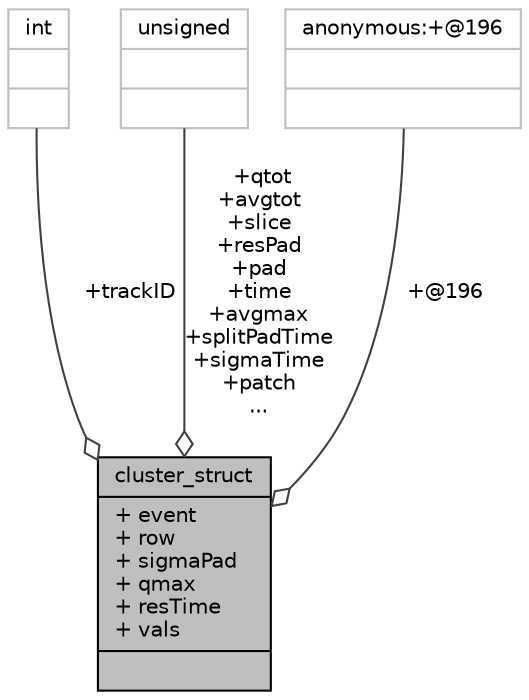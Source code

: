 digraph "cluster_struct"
{
 // INTERACTIVE_SVG=YES
  bgcolor="transparent";
  edge [fontname="Helvetica",fontsize="10",labelfontname="Helvetica",labelfontsize="10"];
  node [fontname="Helvetica",fontsize="10",shape=record];
  Node1 [label="{cluster_struct\n|+ event\l+ row\l+ sigmaPad\l+ qmax\l+ resTime\l+ vals\l|}",height=0.2,width=0.4,color="black", fillcolor="grey75", style="filled", fontcolor="black"];
  Node2 -> Node1 [color="grey25",fontsize="10",style="solid",label=" +trackID" ,arrowhead="odiamond",fontname="Helvetica"];
  Node2 [label="{int\n||}",height=0.2,width=0.4,color="grey75"];
  Node3 -> Node1 [color="grey25",fontsize="10",style="solid",label=" +qtot\n+avgtot\n+slice\n+resPad\n+pad\n+time\n+avgmax\n+splitPadTime\n+sigmaTime\n+patch\n..." ,arrowhead="odiamond",fontname="Helvetica"];
  Node3 [label="{unsigned\n||}",height=0.2,width=0.4,color="grey75"];
  Node4 -> Node1 [color="grey25",fontsize="10",style="solid",label=" +@196" ,arrowhead="odiamond",fontname="Helvetica"];
  Node4 [label="{anonymous:+@196\n||}",height=0.2,width=0.4,color="grey75"];
}
